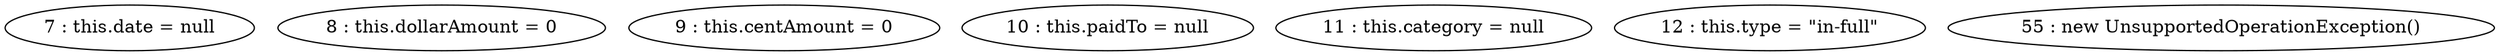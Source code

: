 digraph G {
"7 : this.date = null"
"8 : this.dollarAmount = 0"
"9 : this.centAmount = 0"
"10 : this.paidTo = null"
"11 : this.category = null"
"12 : this.type = \"in-full\""
"55 : new UnsupportedOperationException()"
}